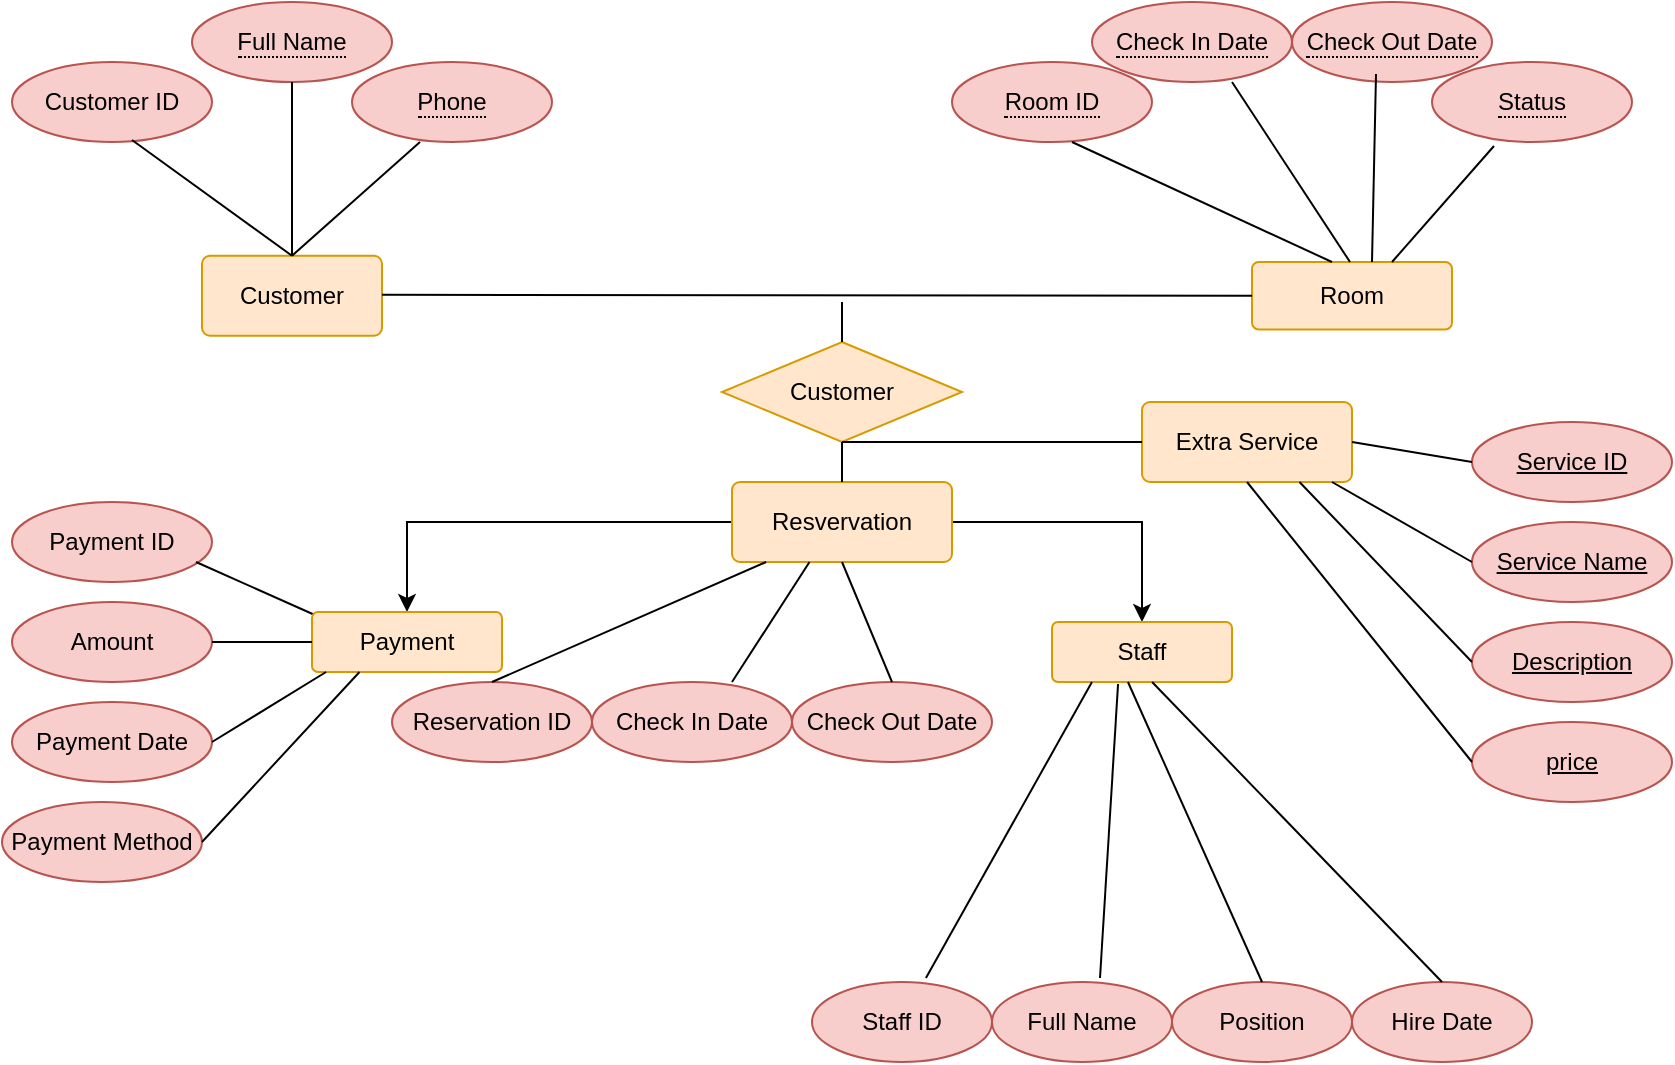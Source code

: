 <mxfile version="27.0.5">
  <diagram name="Page-1" id="w-qRo3EJEtVQn4XoWYoc">
    <mxGraphModel dx="1026" dy="556" grid="1" gridSize="10" guides="1" tooltips="1" connect="1" arrows="1" fold="1" page="1" pageScale="1" pageWidth="850" pageHeight="1100" math="0" shadow="0">
      <root>
        <mxCell id="0" />
        <mxCell id="1" parent="0" />
        <mxCell id="DynE5E0ALuxbDtxayFUn-94" value="" style="group" parent="1" vertex="1" connectable="0">
          <mxGeometry x="5" y="10" width="835" height="530" as="geometry" />
        </mxCell>
        <mxCell id="DynE5E0ALuxbDtxayFUn-2" value="Customer" style="rounded=1;arcSize=10;whiteSpace=wrap;html=1;align=center;fillColor=#ffe6cc;strokeColor=#d79b00;" parent="DynE5E0ALuxbDtxayFUn-94" vertex="1">
          <mxGeometry x="100" y="126.88" width="90" height="40" as="geometry" />
        </mxCell>
        <mxCell id="DynE5E0ALuxbDtxayFUn-3" value="Room" style="whiteSpace=wrap;html=1;rounded=1;arcSize=10;fillColor=#ffe6cc;strokeColor=#d79b00;" parent="DynE5E0ALuxbDtxayFUn-94" vertex="1">
          <mxGeometry x="625" y="130.01" width="100" height="33.75" as="geometry" />
        </mxCell>
        <mxCell id="DynE5E0ALuxbDtxayFUn-5" value="Customer ID" style="ellipse;whiteSpace=wrap;html=1;align=center;fillColor=#f8cecc;strokeColor=#b85450;" parent="DynE5E0ALuxbDtxayFUn-94" vertex="1">
          <mxGeometry x="5" y="30" width="100" height="40" as="geometry" />
        </mxCell>
        <mxCell id="DynE5E0ALuxbDtxayFUn-6" value="&lt;span style=&quot;border-bottom: 1px dotted&quot;&gt;Full Name&lt;/span&gt;" style="ellipse;whiteSpace=wrap;html=1;align=center;fillColor=#f8cecc;strokeColor=#b85450;" parent="DynE5E0ALuxbDtxayFUn-94" vertex="1">
          <mxGeometry x="95" width="100" height="40" as="geometry" />
        </mxCell>
        <mxCell id="DynE5E0ALuxbDtxayFUn-8" value="&lt;span style=&quot;border-bottom: 1px dotted&quot;&gt;Phone&lt;/span&gt;" style="ellipse;whiteSpace=wrap;html=1;align=center;fillColor=#f8cecc;strokeColor=#b85450;" parent="DynE5E0ALuxbDtxayFUn-94" vertex="1">
          <mxGeometry x="175" y="30" width="100" height="40" as="geometry" />
        </mxCell>
        <mxCell id="DynE5E0ALuxbDtxayFUn-10" value="" style="endArrow=none;html=1;rounded=0;entryX=0.5;entryY=0;entryDx=0;entryDy=0;exitX=0.34;exitY=1;exitDx=0;exitDy=0;exitPerimeter=0;" parent="DynE5E0ALuxbDtxayFUn-94" source="DynE5E0ALuxbDtxayFUn-8" target="DynE5E0ALuxbDtxayFUn-2" edge="1">
          <mxGeometry relative="1" as="geometry">
            <mxPoint x="215" y="90" as="sourcePoint" />
            <mxPoint x="375" y="100" as="targetPoint" />
          </mxGeometry>
        </mxCell>
        <mxCell id="DynE5E0ALuxbDtxayFUn-11" value="" style="endArrow=none;html=1;rounded=0;entryX=0.5;entryY=0;entryDx=0;entryDy=0;" parent="DynE5E0ALuxbDtxayFUn-94" target="DynE5E0ALuxbDtxayFUn-2" edge="1">
          <mxGeometry relative="1" as="geometry">
            <mxPoint x="65" y="69" as="sourcePoint" />
            <mxPoint x="185" y="69" as="targetPoint" />
          </mxGeometry>
        </mxCell>
        <mxCell id="DynE5E0ALuxbDtxayFUn-12" value="" style="endArrow=none;html=1;rounded=0;exitX=0.5;exitY=1;exitDx=0;exitDy=0;entryX=0.5;entryY=0;entryDx=0;entryDy=0;" parent="DynE5E0ALuxbDtxayFUn-94" source="DynE5E0ALuxbDtxayFUn-6" target="DynE5E0ALuxbDtxayFUn-2" edge="1">
          <mxGeometry relative="1" as="geometry">
            <mxPoint x="145" y="90" as="sourcePoint" />
            <mxPoint x="265" y="90" as="targetPoint" />
          </mxGeometry>
        </mxCell>
        <mxCell id="DynE5E0ALuxbDtxayFUn-13" value="&lt;span style=&quot;border-bottom: 1px dotted&quot;&gt;Room ID&lt;/span&gt;" style="ellipse;whiteSpace=wrap;html=1;align=center;fillColor=#f8cecc;strokeColor=#b85450;" parent="DynE5E0ALuxbDtxayFUn-94" vertex="1">
          <mxGeometry x="475" y="30" width="100" height="40" as="geometry" />
        </mxCell>
        <mxCell id="DynE5E0ALuxbDtxayFUn-15" value="&lt;span style=&quot;border-bottom: 1px dotted&quot;&gt;Check Out Date&lt;/span&gt;" style="ellipse;whiteSpace=wrap;html=1;align=center;fillColor=#f8cecc;strokeColor=#b85450;" parent="DynE5E0ALuxbDtxayFUn-94" vertex="1">
          <mxGeometry x="645" width="100" height="40" as="geometry" />
        </mxCell>
        <mxCell id="DynE5E0ALuxbDtxayFUn-17" value="&lt;span style=&quot;border-bottom: 1px dotted&quot;&gt;Status&lt;/span&gt;" style="ellipse;whiteSpace=wrap;html=1;align=center;fillColor=#f8cecc;strokeColor=#b85450;" parent="DynE5E0ALuxbDtxayFUn-94" vertex="1">
          <mxGeometry x="715" y="30" width="100" height="40" as="geometry" />
        </mxCell>
        <mxCell id="DynE5E0ALuxbDtxayFUn-21" value="&lt;span style=&quot;border-bottom: 1px dotted&quot;&gt;Check In Date&lt;/span&gt;" style="ellipse;whiteSpace=wrap;html=1;align=center;fillColor=#f8cecc;strokeColor=#b85450;" parent="DynE5E0ALuxbDtxayFUn-94" vertex="1">
          <mxGeometry x="545" width="100" height="40" as="geometry" />
        </mxCell>
        <mxCell id="DynE5E0ALuxbDtxayFUn-23" value="" style="endArrow=none;html=1;rounded=0;exitX=0.5;exitY=1;exitDx=0;exitDy=0;" parent="DynE5E0ALuxbDtxayFUn-94" edge="1">
          <mxGeometry relative="1" as="geometry">
            <mxPoint x="535" y="70" as="sourcePoint" />
            <mxPoint x="665" y="130" as="targetPoint" />
          </mxGeometry>
        </mxCell>
        <mxCell id="DynE5E0ALuxbDtxayFUn-24" value="" style="endArrow=none;html=1;rounded=0;exitX=0.61;exitY=1.05;exitDx=0;exitDy=0;exitPerimeter=0;entryX=0.4;entryY=0.059;entryDx=0;entryDy=0;entryPerimeter=0;" parent="DynE5E0ALuxbDtxayFUn-94" edge="1">
          <mxGeometry relative="1" as="geometry">
            <mxPoint x="615" y="40" as="sourcePoint" />
            <mxPoint x="674" y="130.001" as="targetPoint" />
          </mxGeometry>
        </mxCell>
        <mxCell id="DynE5E0ALuxbDtxayFUn-25" value="" style="endArrow=none;html=1;rounded=0;entryX=0.67;entryY=-0.03;entryDx=0;entryDy=0;entryPerimeter=0;exitX=0.42;exitY=0.9;exitDx=0;exitDy=0;exitPerimeter=0;" parent="DynE5E0ALuxbDtxayFUn-94" source="DynE5E0ALuxbDtxayFUn-15" edge="1">
          <mxGeometry relative="1" as="geometry">
            <mxPoint x="685" y="50" as="sourcePoint" />
            <mxPoint x="685" y="130.007" as="targetPoint" />
          </mxGeometry>
        </mxCell>
        <mxCell id="DynE5E0ALuxbDtxayFUn-26" value="" style="endArrow=none;html=1;rounded=0;entryX=0.31;entryY=1.05;entryDx=0;entryDy=0;entryPerimeter=0;" parent="DynE5E0ALuxbDtxayFUn-94" target="DynE5E0ALuxbDtxayFUn-17" edge="1">
          <mxGeometry relative="1" as="geometry">
            <mxPoint x="695" y="130" as="sourcePoint" />
            <mxPoint x="855" y="110" as="targetPoint" />
          </mxGeometry>
        </mxCell>
        <mxCell id="DynE5E0ALuxbDtxayFUn-27" value="" style="endArrow=none;html=1;rounded=0;" parent="DynE5E0ALuxbDtxayFUn-94" edge="1">
          <mxGeometry relative="1" as="geometry">
            <mxPoint x="190" y="146.38" as="sourcePoint" />
            <mxPoint x="625" y="146.833" as="targetPoint" />
          </mxGeometry>
        </mxCell>
        <mxCell id="DynE5E0ALuxbDtxayFUn-29" value="Customer" style="shape=rhombus;perimeter=rhombusPerimeter;whiteSpace=wrap;html=1;align=center;fillColor=#ffe6cc;strokeColor=#d79b00;" parent="DynE5E0ALuxbDtxayFUn-94" vertex="1">
          <mxGeometry x="360" y="170" width="120" height="50" as="geometry" />
        </mxCell>
        <mxCell id="DynE5E0ALuxbDtxayFUn-30" value="" style="endArrow=none;html=1;rounded=0;entryX=0.5;entryY=0;entryDx=0;entryDy=0;" parent="DynE5E0ALuxbDtxayFUn-94" target="DynE5E0ALuxbDtxayFUn-29" edge="1">
          <mxGeometry relative="1" as="geometry">
            <mxPoint x="420" y="150" as="sourcePoint" />
            <mxPoint x="420" y="220" as="targetPoint" />
          </mxGeometry>
        </mxCell>
        <mxCell id="DynE5E0ALuxbDtxayFUn-35" value="" style="edgeStyle=orthogonalEdgeStyle;rounded=0;orthogonalLoop=1;jettySize=auto;html=1;" parent="DynE5E0ALuxbDtxayFUn-94" source="DynE5E0ALuxbDtxayFUn-31" target="DynE5E0ALuxbDtxayFUn-34" edge="1">
          <mxGeometry relative="1" as="geometry" />
        </mxCell>
        <mxCell id="DynE5E0ALuxbDtxayFUn-53" value="" style="edgeStyle=orthogonalEdgeStyle;rounded=0;orthogonalLoop=1;jettySize=auto;html=1;" parent="DynE5E0ALuxbDtxayFUn-94" source="DynE5E0ALuxbDtxayFUn-31" target="DynE5E0ALuxbDtxayFUn-52" edge="1">
          <mxGeometry relative="1" as="geometry" />
        </mxCell>
        <mxCell id="DynE5E0ALuxbDtxayFUn-31" value="Resvervation" style="whiteSpace=wrap;html=1;rounded=1;arcSize=10;fillColor=#ffe6cc;strokeColor=#d79b00;" parent="DynE5E0ALuxbDtxayFUn-94" vertex="1">
          <mxGeometry x="365" y="240" width="110" height="40" as="geometry" />
        </mxCell>
        <mxCell id="DynE5E0ALuxbDtxayFUn-33" value="" style="endArrow=none;html=1;rounded=0;exitX=0.5;exitY=1;exitDx=0;exitDy=0;entryX=0.5;entryY=0;entryDx=0;entryDy=0;" parent="DynE5E0ALuxbDtxayFUn-94" source="DynE5E0ALuxbDtxayFUn-29" target="DynE5E0ALuxbDtxayFUn-31" edge="1">
          <mxGeometry relative="1" as="geometry">
            <mxPoint x="395" y="250" as="sourcePoint" />
            <mxPoint x="555" y="250" as="targetPoint" />
          </mxGeometry>
        </mxCell>
        <mxCell id="DynE5E0ALuxbDtxayFUn-38" value="Payment ID" style="ellipse;whiteSpace=wrap;html=1;align=center;fillColor=#f8cecc;strokeColor=#b85450;" parent="DynE5E0ALuxbDtxayFUn-94" vertex="1">
          <mxGeometry x="5" y="250" width="100" height="40" as="geometry" />
        </mxCell>
        <mxCell id="DynE5E0ALuxbDtxayFUn-40" value="Amount" style="ellipse;whiteSpace=wrap;html=1;align=center;fillColor=#f8cecc;strokeColor=#b85450;" parent="DynE5E0ALuxbDtxayFUn-94" vertex="1">
          <mxGeometry x="5" y="300" width="100" height="40" as="geometry" />
        </mxCell>
        <mxCell id="DynE5E0ALuxbDtxayFUn-42" value="Payment Date" style="ellipse;whiteSpace=wrap;html=1;align=center;fillColor=#f8cecc;strokeColor=#b85450;" parent="DynE5E0ALuxbDtxayFUn-94" vertex="1">
          <mxGeometry x="5" y="350" width="100" height="40" as="geometry" />
        </mxCell>
        <mxCell id="DynE5E0ALuxbDtxayFUn-44" value="Payment Method" style="ellipse;whiteSpace=wrap;html=1;align=center;fillColor=#f8cecc;strokeColor=#b85450;" parent="DynE5E0ALuxbDtxayFUn-94" vertex="1">
          <mxGeometry y="400" width="100" height="40" as="geometry" />
        </mxCell>
        <mxCell id="DynE5E0ALuxbDtxayFUn-46" value="" style="endArrow=none;html=1;rounded=0;entryX=0.074;entryY=0.133;entryDx=0;entryDy=0;exitX=0.92;exitY=0.675;exitDx=0;exitDy=0;exitPerimeter=0;entryPerimeter=0;" parent="DynE5E0ALuxbDtxayFUn-94" target="DynE5E0ALuxbDtxayFUn-34" edge="1">
          <mxGeometry relative="1" as="geometry">
            <mxPoint x="97" y="280" as="sourcePoint" />
            <mxPoint x="155" y="315.5" as="targetPoint" />
          </mxGeometry>
        </mxCell>
        <mxCell id="DynE5E0ALuxbDtxayFUn-47" value="" style="endArrow=none;html=1;rounded=0;exitX=1;exitY=0.75;exitDx=0;exitDy=0;exitPerimeter=0;" parent="DynE5E0ALuxbDtxayFUn-94" source="DynE5E0ALuxbDtxayFUn-34" edge="1">
          <mxGeometry relative="1" as="geometry">
            <mxPoint x="125" y="320" as="sourcePoint" />
            <mxPoint x="235" y="320" as="targetPoint" />
          </mxGeometry>
        </mxCell>
        <mxCell id="DynE5E0ALuxbDtxayFUn-52" value="Staff" style="whiteSpace=wrap;html=1;rounded=1;arcSize=10;fillColor=#ffe6cc;strokeColor=#d79b00;" parent="DynE5E0ALuxbDtxayFUn-94" vertex="1">
          <mxGeometry x="525" y="310" width="90" height="30" as="geometry" />
        </mxCell>
        <mxCell id="DynE5E0ALuxbDtxayFUn-54" value="Staff ID" style="ellipse;whiteSpace=wrap;html=1;align=center;fillColor=#f8cecc;strokeColor=#b85450;" parent="DynE5E0ALuxbDtxayFUn-94" vertex="1">
          <mxGeometry x="405" y="490" width="90" height="40" as="geometry" />
        </mxCell>
        <mxCell id="DynE5E0ALuxbDtxayFUn-56" value="Full Name" style="ellipse;whiteSpace=wrap;html=1;align=center;fillColor=#f8cecc;strokeColor=#b85450;" parent="DynE5E0ALuxbDtxayFUn-94" vertex="1">
          <mxGeometry x="495" y="490" width="90" height="40" as="geometry" />
        </mxCell>
        <mxCell id="DynE5E0ALuxbDtxayFUn-58" value="Position" style="ellipse;whiteSpace=wrap;html=1;align=center;fillColor=#f8cecc;strokeColor=#b85450;" parent="DynE5E0ALuxbDtxayFUn-94" vertex="1">
          <mxGeometry x="585" y="490" width="90" height="40" as="geometry" />
        </mxCell>
        <mxCell id="DynE5E0ALuxbDtxayFUn-60" value="Reservation ID" style="ellipse;whiteSpace=wrap;html=1;align=center;fillColor=#f8cecc;strokeColor=#b85450;" parent="DynE5E0ALuxbDtxayFUn-94" vertex="1">
          <mxGeometry x="195" y="340" width="100" height="40" as="geometry" />
        </mxCell>
        <mxCell id="DynE5E0ALuxbDtxayFUn-62" value="Check In Date" style="ellipse;whiteSpace=wrap;html=1;align=center;fillColor=#f8cecc;strokeColor=#b85450;" parent="DynE5E0ALuxbDtxayFUn-94" vertex="1">
          <mxGeometry x="295" y="340" width="100" height="40" as="geometry" />
        </mxCell>
        <mxCell id="DynE5E0ALuxbDtxayFUn-64" value="Check Out Date" style="ellipse;whiteSpace=wrap;html=1;align=center;fillColor=#f8cecc;strokeColor=#b85450;" parent="DynE5E0ALuxbDtxayFUn-94" vertex="1">
          <mxGeometry x="395" y="340" width="100" height="40" as="geometry" />
        </mxCell>
        <mxCell id="DynE5E0ALuxbDtxayFUn-34" value="Payment" style="whiteSpace=wrap;html=1;rounded=1;arcSize=10;fillColor=#ffe6cc;strokeColor=#d79b00;" parent="DynE5E0ALuxbDtxayFUn-94" vertex="1">
          <mxGeometry x="155" y="305" width="95" height="30" as="geometry" />
        </mxCell>
        <mxCell id="DynE5E0ALuxbDtxayFUn-67" value="" style="endArrow=none;html=1;rounded=0;exitX=1;exitY=0.5;exitDx=0;exitDy=0;entryX=0;entryY=0.5;entryDx=0;entryDy=0;" parent="DynE5E0ALuxbDtxayFUn-94" source="DynE5E0ALuxbDtxayFUn-40" target="DynE5E0ALuxbDtxayFUn-34" edge="1">
          <mxGeometry relative="1" as="geometry">
            <mxPoint x="100" y="335" as="sourcePoint" />
            <mxPoint x="155" y="340" as="targetPoint" />
          </mxGeometry>
        </mxCell>
        <mxCell id="DynE5E0ALuxbDtxayFUn-68" value="" style="endArrow=none;html=1;rounded=0;entryX=0.074;entryY=0.967;entryDx=0;entryDy=0;entryPerimeter=0;" parent="DynE5E0ALuxbDtxayFUn-94" edge="1">
          <mxGeometry relative="1" as="geometry">
            <mxPoint x="105" y="370" as="sourcePoint" />
            <mxPoint x="162.03" y="335.01" as="targetPoint" />
          </mxGeometry>
        </mxCell>
        <mxCell id="DynE5E0ALuxbDtxayFUn-69" value="" style="endArrow=none;html=1;rounded=0;exitX=1;exitY=0.5;exitDx=0;exitDy=0;entryX=0.25;entryY=1;entryDx=0;entryDy=0;" parent="DynE5E0ALuxbDtxayFUn-94" source="DynE5E0ALuxbDtxayFUn-44" target="DynE5E0ALuxbDtxayFUn-34" edge="1">
          <mxGeometry relative="1" as="geometry">
            <mxPoint x="95" y="430" as="sourcePoint" />
            <mxPoint x="165" y="350" as="targetPoint" />
          </mxGeometry>
        </mxCell>
        <mxCell id="DynE5E0ALuxbDtxayFUn-71" value="" style="endArrow=none;html=1;rounded=0;entryX=0.155;entryY=1;entryDx=0;entryDy=0;entryPerimeter=0;exitX=0.5;exitY=0;exitDx=0;exitDy=0;" parent="DynE5E0ALuxbDtxayFUn-94" source="DynE5E0ALuxbDtxayFUn-60" target="DynE5E0ALuxbDtxayFUn-31" edge="1">
          <mxGeometry relative="1" as="geometry">
            <mxPoint x="235" y="350" as="sourcePoint" />
            <mxPoint x="395" y="350" as="targetPoint" />
          </mxGeometry>
        </mxCell>
        <mxCell id="DynE5E0ALuxbDtxayFUn-72" value="" style="endArrow=none;html=1;rounded=0;exitX=0.25;exitY=1;exitDx=0;exitDy=0;" parent="DynE5E0ALuxbDtxayFUn-94" edge="1">
          <mxGeometry relative="1" as="geometry">
            <mxPoint x="403.75" y="280" as="sourcePoint" />
            <mxPoint x="365" y="340" as="targetPoint" />
          </mxGeometry>
        </mxCell>
        <mxCell id="DynE5E0ALuxbDtxayFUn-73" value="" style="endArrow=none;html=1;rounded=0;entryX=0.5;entryY=0;entryDx=0;entryDy=0;exitX=0.5;exitY=1;exitDx=0;exitDy=0;" parent="DynE5E0ALuxbDtxayFUn-94" source="DynE5E0ALuxbDtxayFUn-31" target="DynE5E0ALuxbDtxayFUn-64" edge="1">
          <mxGeometry relative="1" as="geometry">
            <mxPoint x="405" y="305" as="sourcePoint" />
            <mxPoint x="565" y="305" as="targetPoint" />
          </mxGeometry>
        </mxCell>
        <mxCell id="DynE5E0ALuxbDtxayFUn-74" value="" style="endArrow=none;html=1;rounded=0;exitX=0.633;exitY=-0.05;exitDx=0;exitDy=0;exitPerimeter=0;entryX=0.222;entryY=1;entryDx=0;entryDy=0;entryPerimeter=0;" parent="DynE5E0ALuxbDtxayFUn-94" source="DynE5E0ALuxbDtxayFUn-54" target="DynE5E0ALuxbDtxayFUn-52" edge="1">
          <mxGeometry relative="1" as="geometry">
            <mxPoint x="455" y="390" as="sourcePoint" />
            <mxPoint x="615" y="390" as="targetPoint" />
          </mxGeometry>
        </mxCell>
        <mxCell id="DynE5E0ALuxbDtxayFUn-75" value="" style="endArrow=none;html=1;rounded=0;entryX=0.5;entryY=0;entryDx=0;entryDy=0;exitX=0.422;exitY=1;exitDx=0;exitDy=0;exitPerimeter=0;" parent="DynE5E0ALuxbDtxayFUn-94" source="DynE5E0ALuxbDtxayFUn-52" target="DynE5E0ALuxbDtxayFUn-58" edge="1">
          <mxGeometry relative="1" as="geometry">
            <mxPoint x="577.96" y="330" as="sourcePoint" />
            <mxPoint x="475.0" y="510" as="targetPoint" />
          </mxGeometry>
        </mxCell>
        <mxCell id="DynE5E0ALuxbDtxayFUn-76" value="" style="endArrow=none;html=1;rounded=0;exitX=0.6;exitY=-0.05;exitDx=0;exitDy=0;exitPerimeter=0;entryX=0.367;entryY=1.033;entryDx=0;entryDy=0;entryPerimeter=0;" parent="DynE5E0ALuxbDtxayFUn-94" source="DynE5E0ALuxbDtxayFUn-56" target="DynE5E0ALuxbDtxayFUn-52" edge="1">
          <mxGeometry relative="1" as="geometry">
            <mxPoint x="545" y="379" as="sourcePoint" />
            <mxPoint x="705" y="379" as="targetPoint" />
          </mxGeometry>
        </mxCell>
        <mxCell id="DynE5E0ALuxbDtxayFUn-77" value="Hire Date" style="ellipse;whiteSpace=wrap;html=1;align=center;fillColor=#f8cecc;strokeColor=#b85450;" parent="DynE5E0ALuxbDtxayFUn-94" vertex="1">
          <mxGeometry x="675" y="490" width="90" height="40" as="geometry" />
        </mxCell>
        <mxCell id="DynE5E0ALuxbDtxayFUn-79" value="" style="endArrow=none;html=1;rounded=0;entryX=0.5;entryY=0;entryDx=0;entryDy=0;exitX=0.556;exitY=1;exitDx=0;exitDy=0;exitPerimeter=0;" parent="DynE5E0ALuxbDtxayFUn-94" source="DynE5E0ALuxbDtxayFUn-52" target="DynE5E0ALuxbDtxayFUn-77" edge="1">
          <mxGeometry relative="1" as="geometry">
            <mxPoint x="595" y="400" as="sourcePoint" />
            <mxPoint x="755" y="400" as="targetPoint" />
          </mxGeometry>
        </mxCell>
        <mxCell id="DynE5E0ALuxbDtxayFUn-80" value="Extra Service" style="whiteSpace=wrap;html=1;rounded=1;arcSize=10;fillColor=#ffe6cc;strokeColor=#d79b00;" parent="DynE5E0ALuxbDtxayFUn-94" vertex="1">
          <mxGeometry x="570" y="200" width="105" height="40" as="geometry" />
        </mxCell>
        <mxCell id="DynE5E0ALuxbDtxayFUn-82" value="" style="endArrow=none;html=1;rounded=0;entryX=0;entryY=0.5;entryDx=0;entryDy=0;" parent="DynE5E0ALuxbDtxayFUn-94" target="DynE5E0ALuxbDtxayFUn-80" edge="1">
          <mxGeometry relative="1" as="geometry">
            <mxPoint x="420" y="220" as="sourcePoint" />
            <mxPoint x="645" y="240" as="targetPoint" />
          </mxGeometry>
        </mxCell>
        <mxCell id="DynE5E0ALuxbDtxayFUn-83" value="Service ID" style="ellipse;whiteSpace=wrap;html=1;align=center;fontStyle=4;fillColor=#f8cecc;strokeColor=#b85450;" parent="DynE5E0ALuxbDtxayFUn-94" vertex="1">
          <mxGeometry x="735" y="210" width="100" height="40" as="geometry" />
        </mxCell>
        <mxCell id="DynE5E0ALuxbDtxayFUn-84" value="Service Name" style="ellipse;whiteSpace=wrap;html=1;align=center;fontStyle=4;fillColor=#f8cecc;strokeColor=#b85450;" parent="DynE5E0ALuxbDtxayFUn-94" vertex="1">
          <mxGeometry x="735" y="260" width="100" height="40" as="geometry" />
        </mxCell>
        <mxCell id="DynE5E0ALuxbDtxayFUn-86" value="Description" style="ellipse;whiteSpace=wrap;html=1;align=center;fontStyle=4;fillColor=#f8cecc;strokeColor=#b85450;" parent="DynE5E0ALuxbDtxayFUn-94" vertex="1">
          <mxGeometry x="735" y="310" width="100" height="40" as="geometry" />
        </mxCell>
        <mxCell id="DynE5E0ALuxbDtxayFUn-88" value="price" style="ellipse;whiteSpace=wrap;html=1;align=center;fontStyle=4;fillColor=#f8cecc;strokeColor=#b85450;" parent="DynE5E0ALuxbDtxayFUn-94" vertex="1">
          <mxGeometry x="735" y="360" width="100" height="40" as="geometry" />
        </mxCell>
        <mxCell id="DynE5E0ALuxbDtxayFUn-90" value="" style="endArrow=none;html=1;rounded=0;exitX=0.5;exitY=1;exitDx=0;exitDy=0;entryX=0;entryY=0.5;entryDx=0;entryDy=0;" parent="DynE5E0ALuxbDtxayFUn-94" source="DynE5E0ALuxbDtxayFUn-80" target="DynE5E0ALuxbDtxayFUn-88" edge="1">
          <mxGeometry relative="1" as="geometry">
            <mxPoint x="635" y="360" as="sourcePoint" />
            <mxPoint x="795" y="360" as="targetPoint" />
          </mxGeometry>
        </mxCell>
        <mxCell id="DynE5E0ALuxbDtxayFUn-91" value="" style="endArrow=none;html=1;rounded=0;entryX=0;entryY=0.5;entryDx=0;entryDy=0;exitX=0.75;exitY=1;exitDx=0;exitDy=0;" parent="DynE5E0ALuxbDtxayFUn-94" source="DynE5E0ALuxbDtxayFUn-80" target="DynE5E0ALuxbDtxayFUn-86" edge="1">
          <mxGeometry relative="1" as="geometry">
            <mxPoint x="655" y="250" as="sourcePoint" />
            <mxPoint x="755" y="300" as="targetPoint" />
          </mxGeometry>
        </mxCell>
        <mxCell id="DynE5E0ALuxbDtxayFUn-92" value="" style="endArrow=none;html=1;rounded=0;exitX=1;exitY=0.75;exitDx=0;exitDy=0;" parent="DynE5E0ALuxbDtxayFUn-94" edge="1">
          <mxGeometry relative="1" as="geometry">
            <mxPoint x="665" y="240" as="sourcePoint" />
            <mxPoint x="735" y="280" as="targetPoint" />
          </mxGeometry>
        </mxCell>
        <mxCell id="DynE5E0ALuxbDtxayFUn-93" value="" style="endArrow=none;html=1;rounded=0;exitX=1;exitY=0.5;exitDx=0;exitDy=0;entryX=0;entryY=0.5;entryDx=0;entryDy=0;" parent="DynE5E0ALuxbDtxayFUn-94" source="DynE5E0ALuxbDtxayFUn-80" target="DynE5E0ALuxbDtxayFUn-83" edge="1">
          <mxGeometry relative="1" as="geometry">
            <mxPoint x="585" y="259" as="sourcePoint" />
            <mxPoint x="745" y="259" as="targetPoint" />
          </mxGeometry>
        </mxCell>
      </root>
    </mxGraphModel>
  </diagram>
</mxfile>
